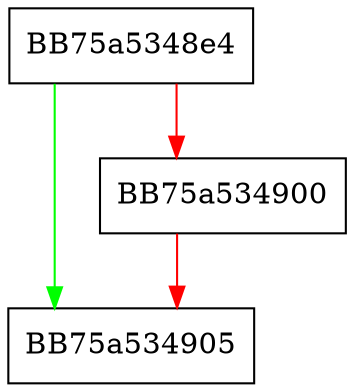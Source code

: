 digraph FreeContextIndex {
  node [shape="box"];
  graph [splines=ortho];
  BB75a5348e4 -> BB75a534905 [color="green"];
  BB75a5348e4 -> BB75a534900 [color="red"];
  BB75a534900 -> BB75a534905 [color="red"];
}